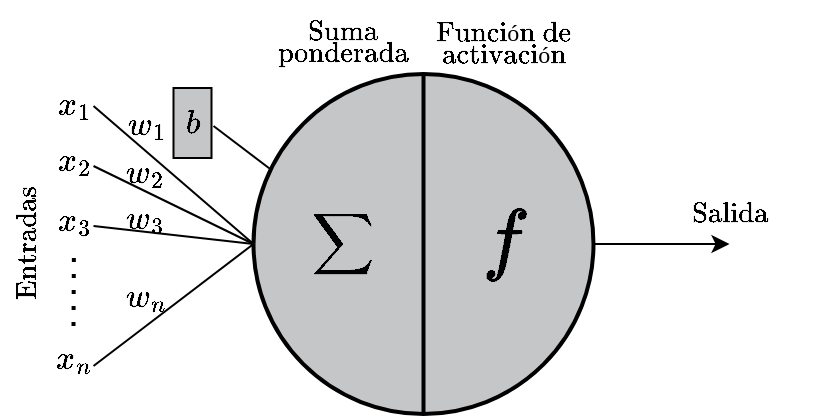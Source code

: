 <mxfile version="24.7.6">
  <diagram name="Page-1" id="povJLxmm60_3jmOiNp00">
    <mxGraphModel dx="607" dy="313" grid="1" gridSize="10" guides="1" tooltips="1" connect="1" arrows="1" fold="1" page="1" pageScale="1" pageWidth="70" pageHeight="120" math="1" shadow="0">
      <root>
        <mxCell id="0" />
        <mxCell id="1" parent="0" />
        <mxCell id="Yzb6h1gt6XA_bgGxlnhN-1" value="" style="endArrow=none;html=1;rounded=0;endFill=0;entryX=0;entryY=0.5;entryDx=0;entryDy=0;" parent="1" target="Yzb6h1gt6XA_bgGxlnhN-3" edge="1">
          <mxGeometry width="50" height="50" relative="1" as="geometry">
            <mxPoint x="54.75" y="97" as="sourcePoint" />
            <mxPoint x="164.75" y="77" as="targetPoint" />
          </mxGeometry>
        </mxCell>
        <mxCell id="Yzb6h1gt6XA_bgGxlnhN-2" value="" style="endArrow=none;html=1;rounded=0;entryX=0;entryY=0.5;entryDx=0;entryDy=0;endFill=0;" parent="1" target="Yzb6h1gt6XA_bgGxlnhN-3" edge="1">
          <mxGeometry width="50" height="50" relative="1" as="geometry">
            <mxPoint x="54.75" y="197" as="sourcePoint" />
            <mxPoint x="204.75" y="171" as="targetPoint" />
          </mxGeometry>
        </mxCell>
        <mxCell id="Yzb6h1gt6XA_bgGxlnhN-3" value="" style="ellipse;whiteSpace=wrap;html=1;aspect=fixed;fillColor=#c4c6c8;strokeColor=#000000;strokeWidth=2;" parent="1" vertex="1">
          <mxGeometry x="134.75" y="51" width="170" height="170" as="geometry" />
        </mxCell>
        <mxCell id="Yzb6h1gt6XA_bgGxlnhN-4" value="" style="endArrow=none;html=1;rounded=0;entryX=0.5;entryY=0;entryDx=0;entryDy=0;exitX=0.5;exitY=1;exitDx=0;exitDy=0;strokeWidth=2;strokeColor=#000000;" parent="1" source="Yzb6h1gt6XA_bgGxlnhN-3" target="Yzb6h1gt6XA_bgGxlnhN-3" edge="1">
          <mxGeometry width="50" height="50" relative="1" as="geometry">
            <mxPoint x="204.75" y="171" as="sourcePoint" />
            <mxPoint x="254.75" y="121" as="targetPoint" />
          </mxGeometry>
        </mxCell>
        <mxCell id="Yzb6h1gt6XA_bgGxlnhN-5" value="&lt;font style=&quot;font-size: 18px;&quot;&gt;$$\sum$$&lt;/font&gt;" style="text;html=1;align=center;verticalAlign=middle;whiteSpace=wrap;rounded=0;" parent="1" vertex="1">
          <mxGeometry x="154.75" y="121" width="50" height="30" as="geometry" />
        </mxCell>
        <mxCell id="Yzb6h1gt6XA_bgGxlnhN-6" value="&lt;p style=&quot;line-height: 10%; font-size: 35px;&quot;&gt;&lt;font style=&quot;font-size: 34px;&quot;&gt;$$f$$&lt;/font&gt;&lt;/p&gt;" style="text;html=1;align=center;verticalAlign=middle;whiteSpace=wrap;rounded=0;glass=0;shadow=0;" parent="1" vertex="1">
          <mxGeometry x="244.75" y="120" width="30" height="31" as="geometry" />
        </mxCell>
        <mxCell id="Yzb6h1gt6XA_bgGxlnhN-7" value="" style="endArrow=none;html=1;rounded=0;entryX=0;entryY=0.5;entryDx=0;entryDy=0;endFill=0;" parent="1" target="Yzb6h1gt6XA_bgGxlnhN-3" edge="1">
          <mxGeometry width="50" height="50" relative="1" as="geometry">
            <mxPoint x="54.75" y="67" as="sourcePoint" />
            <mxPoint x="204.75" y="97" as="targetPoint" />
          </mxGeometry>
        </mxCell>
        <mxCell id="Yzb6h1gt6XA_bgGxlnhN-8" value="" style="endArrow=classic;html=1;rounded=0;exitX=1;exitY=0.5;exitDx=0;exitDy=0;entryX=0.5;entryY=1;entryDx=0;entryDy=0;" parent="1" source="Yzb6h1gt6XA_bgGxlnhN-3" target="Yzb6h1gt6XA_bgGxlnhN-15" edge="1">
          <mxGeometry width="50" height="50" relative="1" as="geometry">
            <mxPoint x="394.75" y="167" as="sourcePoint" />
            <mxPoint x="454.75" y="136" as="targetPoint" />
          </mxGeometry>
        </mxCell>
        <mxCell id="Yzb6h1gt6XA_bgGxlnhN-15" value="$$\text{Salida}$$" style="text;html=1;align=center;verticalAlign=middle;whiteSpace=wrap;rounded=0;" parent="1" vertex="1">
          <mxGeometry x="342.75" y="106" width="60" height="30" as="geometry" />
        </mxCell>
        <mxCell id="Yzb6h1gt6XA_bgGxlnhN-16" value="&lt;font style=&quot;font-size: 14px;&quot;&gt;$$x_1$$&lt;/font&gt;" style="text;html=1;align=center;verticalAlign=middle;whiteSpace=wrap;rounded=0;" parent="1" vertex="1">
          <mxGeometry x="14.75" y="51" width="60" height="30" as="geometry" />
        </mxCell>
        <mxCell id="Yzb6h1gt6XA_bgGxlnhN-17" value="&lt;font style=&quot;font-size: 14px;&quot;&gt;$$x_2$$&lt;/font&gt;" style="text;html=1;align=center;verticalAlign=middle;whiteSpace=wrap;rounded=0;" parent="1" vertex="1">
          <mxGeometry x="14.75" y="79" width="60" height="30" as="geometry" />
        </mxCell>
        <mxCell id="Yzb6h1gt6XA_bgGxlnhN-18" value="&lt;font style=&quot;font-size: 14px;&quot;&gt;$$x_n$$&lt;/font&gt;" style="text;html=1;align=center;verticalAlign=middle;whiteSpace=wrap;rounded=0;" parent="1" vertex="1">
          <mxGeometry x="14.75" y="178" width="60" height="30" as="geometry" />
        </mxCell>
        <mxCell id="Yzb6h1gt6XA_bgGxlnhN-19" value="" style="endArrow=none;dashed=1;html=1;dashPattern=1 3;strokeWidth=2;rounded=0;" parent="1" edge="1">
          <mxGeometry width="50" height="50" relative="1" as="geometry">
            <mxPoint x="44.75" y="177" as="sourcePoint" />
            <mxPoint x="44.97" y="137" as="targetPoint" />
          </mxGeometry>
        </mxCell>
        <mxCell id="Yzb6h1gt6XA_bgGxlnhN-20" value="$$\text{Entradas}$$" style="text;html=1;align=center;verticalAlign=middle;whiteSpace=wrap;rounded=0;rotation=-90;" parent="1" vertex="1">
          <mxGeometry x="-18" y="122.25" width="80" height="27.5" as="geometry" />
        </mxCell>
        <mxCell id="Yzb6h1gt6XA_bgGxlnhN-21" value="&lt;font style=&quot;font-size: 14px;&quot;&gt;$$x_3$$&lt;/font&gt;" style="text;html=1;align=center;verticalAlign=middle;whiteSpace=wrap;rounded=0;" parent="1" vertex="1">
          <mxGeometry x="14.75" y="109" width="60" height="30" as="geometry" />
        </mxCell>
        <mxCell id="Yzb6h1gt6XA_bgGxlnhN-22" value="" style="endArrow=none;html=1;rounded=0;entryX=0;entryY=0.5;entryDx=0;entryDy=0;endFill=0;" parent="1" target="Yzb6h1gt6XA_bgGxlnhN-3" edge="1">
          <mxGeometry width="50" height="50" relative="1" as="geometry">
            <mxPoint x="54.75" y="127" as="sourcePoint" />
            <mxPoint x="194.75" y="179.5" as="targetPoint" />
          </mxGeometry>
        </mxCell>
        <mxCell id="Yzb6h1gt6XA_bgGxlnhN-23" value="&lt;font style=&quot;font-size: 14px;&quot;&gt;$$b$$&lt;/font&gt;" style="rounded=0;whiteSpace=wrap;html=1;fillColor=#c4c6c8;" parent="1" vertex="1">
          <mxGeometry x="94.75" y="58" width="19" height="35" as="geometry" />
        </mxCell>
        <mxCell id="Yzb6h1gt6XA_bgGxlnhN-24" value="" style="endArrow=none;html=1;rounded=0;endFill=0;entryX=0.051;entryY=0.281;entryDx=0;entryDy=0;entryPerimeter=0;" parent="1" target="Yzb6h1gt6XA_bgGxlnhN-3" edge="1">
          <mxGeometry width="50" height="50" relative="1" as="geometry">
            <mxPoint x="114.75" y="77" as="sourcePoint" />
            <mxPoint x="149.75" y="86" as="targetPoint" />
          </mxGeometry>
        </mxCell>
        <mxCell id="Yzb6h1gt6XA_bgGxlnhN-25" value="&lt;font style=&quot;font-size: 14px;&quot;&gt;$$w_1$$&lt;/font&gt;" style="text;html=1;align=center;verticalAlign=middle;whiteSpace=wrap;rounded=0;" parent="1" vertex="1">
          <mxGeometry x="48.75" y="61" width="65.25" height="30" as="geometry" />
        </mxCell>
        <mxCell id="Yzb6h1gt6XA_bgGxlnhN-26" value="&lt;font style=&quot;font-size: 14px;&quot;&gt;$$w_2$$&lt;/font&gt;" style="text;html=1;align=center;verticalAlign=middle;whiteSpace=wrap;rounded=0;" parent="1" vertex="1">
          <mxGeometry x="50.75" y="85" width="60" height="30" as="geometry" />
        </mxCell>
        <mxCell id="Yzb6h1gt6XA_bgGxlnhN-27" value="&lt;div&gt;&lt;font style=&quot;font-size: 14px;&quot;&gt;$$w_3$$&lt;/font&gt;&lt;/div&gt;" style="text;html=1;align=center;verticalAlign=middle;whiteSpace=wrap;rounded=0;" parent="1" vertex="1">
          <mxGeometry x="50.75" y="108" width="60" height="30" as="geometry" />
        </mxCell>
        <mxCell id="Yzb6h1gt6XA_bgGxlnhN-28" value="&lt;div&gt;&lt;font style=&quot;font-size: 14px;&quot;&gt;$$w_n$$&lt;/font&gt;&lt;/div&gt;" style="text;html=1;align=center;verticalAlign=middle;whiteSpace=wrap;rounded=0;" parent="1" vertex="1">
          <mxGeometry x="50.75" y="147" width="60" height="30" as="geometry" />
        </mxCell>
        <mxCell id="vfvliugfS6SJBKt0huMe-1" value="$$\text{Suma}$$" style="text;html=1;align=center;verticalAlign=middle;whiteSpace=wrap;rounded=0;" parent="1" vertex="1">
          <mxGeometry x="149.75" y="14.5" width="60" height="30" as="geometry" />
        </mxCell>
        <mxCell id="vfvliugfS6SJBKt0huMe-2" value="$$\text{Función de}$$" style="text;html=1;align=center;verticalAlign=middle;whiteSpace=wrap;rounded=0;" parent="1" vertex="1">
          <mxGeometry x="219.62" y="14.5" width="80.25" height="30" as="geometry" />
        </mxCell>
        <mxCell id="ul8mhpDJFCYrmq9fbXaG-1" value="$$\text{ponderada}$$" style="text;html=1;align=center;verticalAlign=middle;whiteSpace=wrap;rounded=0;" vertex="1" parent="1">
          <mxGeometry x="149.75" y="25.5" width="60" height="30" as="geometry" />
        </mxCell>
        <mxCell id="ul8mhpDJFCYrmq9fbXaG-3" value="$$\text{activación}$$" style="text;html=1;align=center;verticalAlign=middle;whiteSpace=wrap;rounded=0;" vertex="1" parent="1">
          <mxGeometry x="219.62" y="25.5" width="80.25" height="30" as="geometry" />
        </mxCell>
      </root>
    </mxGraphModel>
  </diagram>
</mxfile>

